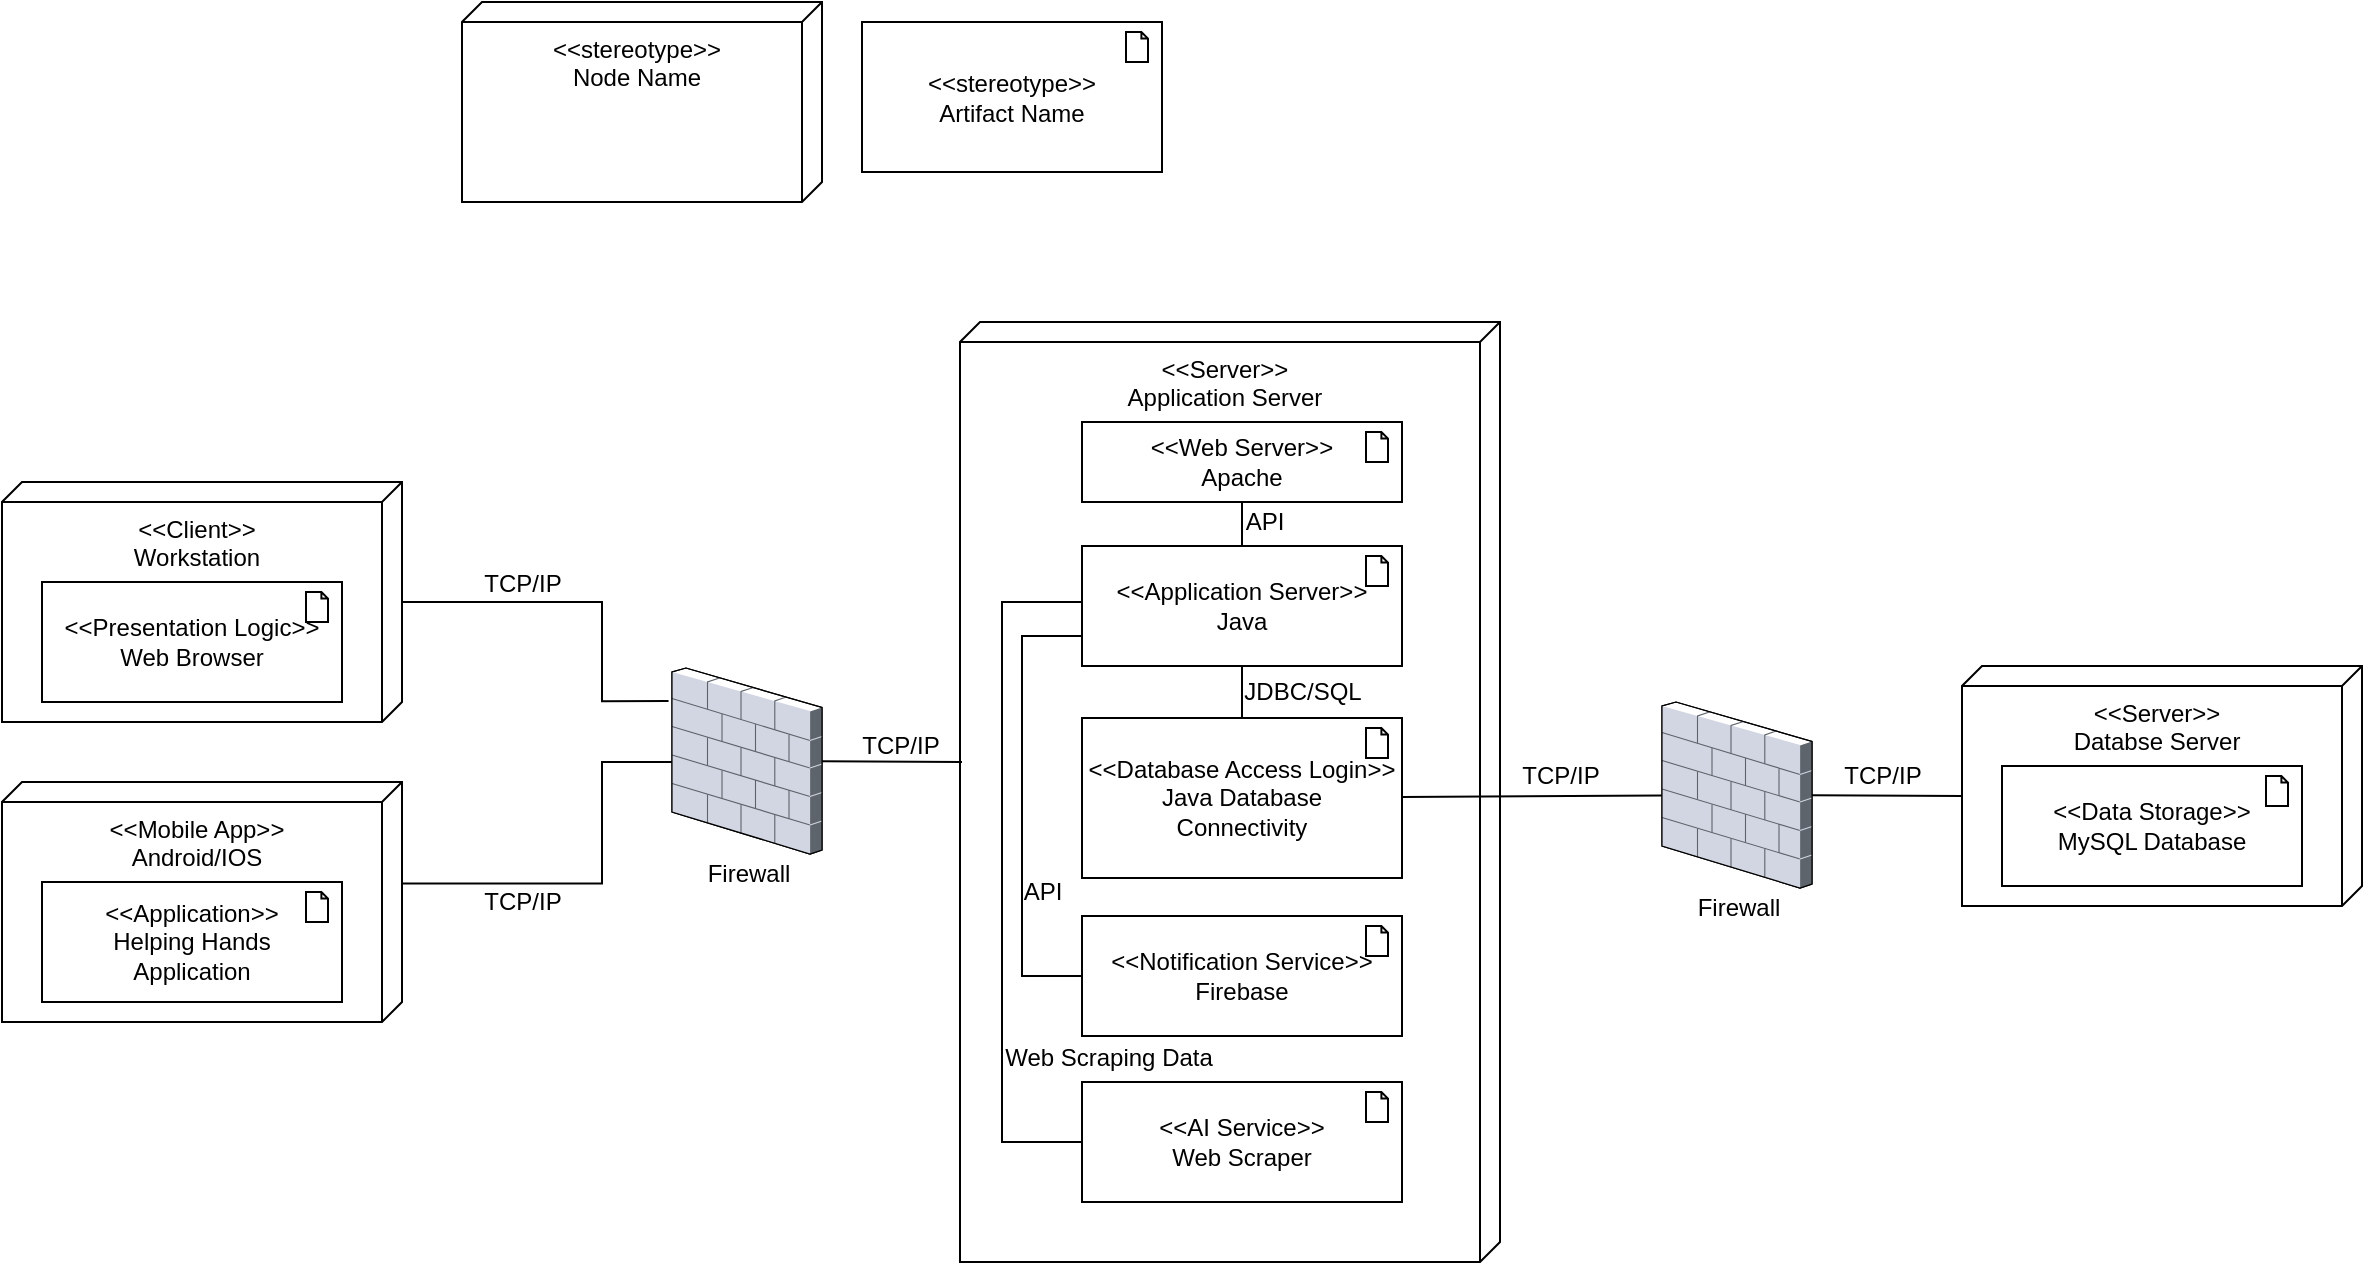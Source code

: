 <mxfile version="26.0.3">
  <diagram name="Page-1" id="d3WzGiYlZAEuq6rOUJl5">
    <mxGraphModel dx="1106" dy="1436" grid="1" gridSize="10" guides="1" tooltips="1" connect="1" arrows="1" fold="1" page="1" pageScale="1" pageWidth="827" pageHeight="1169" math="0" shadow="0">
      <root>
        <mxCell id="0" />
        <mxCell id="1" parent="0" />
        <mxCell id="ERZ3kdBUKcWHJryLTD_q-3" value="&amp;lt;&amp;lt;stereotype&amp;gt;&amp;gt;&lt;div&gt;Node Name&lt;/div&gt;" style="verticalAlign=top;align=center;shape=cube;size=10;direction=south;fontStyle=0;html=1;boundedLbl=1;spacingLeft=5;whiteSpace=wrap;" vertex="1" parent="1">
          <mxGeometry x="70" y="-280" width="180" height="100" as="geometry" />
        </mxCell>
        <mxCell id="ERZ3kdBUKcWHJryLTD_q-11" value="&amp;lt;&amp;lt;stereotype&amp;gt;&amp;gt;&lt;div&gt;Artifact Name&lt;/div&gt;" style="html=1;outlineConnect=0;whiteSpace=wrap;shape=mxgraph.archimate3.application;appType=artifact;archiType=square;" vertex="1" parent="1">
          <mxGeometry x="270" y="-270" width="150" height="75" as="geometry" />
        </mxCell>
        <mxCell id="ERZ3kdBUKcWHJryLTD_q-16" value="" style="group" vertex="1" connectable="0" parent="1">
          <mxGeometry x="-160" y="-40" width="200" height="120" as="geometry" />
        </mxCell>
        <mxCell id="ERZ3kdBUKcWHJryLTD_q-13" value="&amp;lt;&amp;lt;Client&amp;gt;&amp;gt;&lt;div&gt;Workstation&lt;/div&gt;" style="verticalAlign=top;align=center;shape=cube;size=10;direction=south;fontStyle=0;html=1;boundedLbl=1;spacingLeft=5;whiteSpace=wrap;" vertex="1" parent="ERZ3kdBUKcWHJryLTD_q-16">
          <mxGeometry width="200" height="120" as="geometry" />
        </mxCell>
        <mxCell id="ERZ3kdBUKcWHJryLTD_q-15" value="&amp;lt;&amp;lt;Presentation Logic&amp;gt;&amp;gt;&lt;div&gt;Web Browser&lt;/div&gt;" style="html=1;outlineConnect=0;whiteSpace=wrap;shape=mxgraph.archimate3.application;appType=artifact;archiType=square;" vertex="1" parent="ERZ3kdBUKcWHJryLTD_q-16">
          <mxGeometry x="20" y="50" width="150" height="60" as="geometry" />
        </mxCell>
        <mxCell id="ERZ3kdBUKcWHJryLTD_q-21" value="" style="group" vertex="1" connectable="0" parent="1">
          <mxGeometry x="319" y="-120" width="270" height="470" as="geometry" />
        </mxCell>
        <mxCell id="ERZ3kdBUKcWHJryLTD_q-17" value="&amp;lt;&amp;lt;Server&amp;gt;&amp;gt;&lt;div&gt;Application Server&lt;/div&gt;" style="verticalAlign=top;align=center;shape=cube;size=10;direction=south;fontStyle=0;html=1;boundedLbl=1;spacingLeft=5;whiteSpace=wrap;" vertex="1" parent="ERZ3kdBUKcWHJryLTD_q-21">
          <mxGeometry width="270" height="470" as="geometry" />
        </mxCell>
        <mxCell id="ERZ3kdBUKcWHJryLTD_q-30" value="`" style="group" vertex="1" connectable="0" parent="ERZ3kdBUKcWHJryLTD_q-21">
          <mxGeometry x="61" y="70" width="160" height="340" as="geometry" />
        </mxCell>
        <mxCell id="ERZ3kdBUKcWHJryLTD_q-19" value="&amp;lt;&amp;lt;Application Server&amp;gt;&amp;gt;&lt;div&gt;Java&lt;/div&gt;" style="html=1;outlineConnect=0;whiteSpace=wrap;shape=mxgraph.archimate3.application;appType=artifact;archiType=square;" vertex="1" parent="ERZ3kdBUKcWHJryLTD_q-30">
          <mxGeometry y="42" width="160" height="60" as="geometry" />
        </mxCell>
        <mxCell id="ERZ3kdBUKcWHJryLTD_q-20" value="&amp;lt;&amp;lt;Database Access Login&amp;gt;&amp;gt;&lt;div&gt;Java Database&lt;/div&gt;&lt;div&gt;Connectivity&lt;/div&gt;" style="html=1;outlineConnect=0;whiteSpace=wrap;shape=mxgraph.archimate3.application;appType=artifact;archiType=square;" vertex="1" parent="ERZ3kdBUKcWHJryLTD_q-30">
          <mxGeometry y="128" width="160" height="80" as="geometry" />
        </mxCell>
        <mxCell id="ERZ3kdBUKcWHJryLTD_q-28" value="&amp;lt;&amp;lt;Notification Service&amp;gt;&amp;gt;&lt;div&gt;Firebase&lt;/div&gt;" style="html=1;outlineConnect=0;whiteSpace=wrap;shape=mxgraph.archimate3.application;appType=artifact;archiType=square;" vertex="1" parent="ERZ3kdBUKcWHJryLTD_q-30">
          <mxGeometry y="227" width="160" height="60" as="geometry" />
        </mxCell>
        <mxCell id="ERZ3kdBUKcWHJryLTD_q-33" style="rounded=0;orthogonalLoop=1;jettySize=auto;html=1;exitX=0.5;exitY=1;exitDx=0;exitDy=0;exitPerimeter=0;entryX=0.5;entryY=0;entryDx=0;entryDy=0;entryPerimeter=0;endArrow=none;endFill=0;" edge="1" parent="ERZ3kdBUKcWHJryLTD_q-30" source="ERZ3kdBUKcWHJryLTD_q-19" target="ERZ3kdBUKcWHJryLTD_q-20">
          <mxGeometry relative="1" as="geometry" />
        </mxCell>
        <mxCell id="ERZ3kdBUKcWHJryLTD_q-34" style="edgeStyle=orthogonalEdgeStyle;rounded=0;orthogonalLoop=1;jettySize=auto;html=1;exitX=0;exitY=0.75;exitDx=0;exitDy=0;exitPerimeter=0;entryX=0;entryY=0.5;entryDx=0;entryDy=0;entryPerimeter=0;endArrow=none;endFill=0;" edge="1" parent="ERZ3kdBUKcWHJryLTD_q-30" source="ERZ3kdBUKcWHJryLTD_q-19" target="ERZ3kdBUKcWHJryLTD_q-28">
          <mxGeometry relative="1" as="geometry">
            <Array as="points">
              <mxPoint x="-30" y="87" />
              <mxPoint x="-30" y="257" />
            </Array>
          </mxGeometry>
        </mxCell>
        <mxCell id="ERZ3kdBUKcWHJryLTD_q-53" value="API" style="text;html=1;align=center;verticalAlign=middle;resizable=0;points=[];autosize=1;strokeColor=none;fillColor=none;" vertex="1" parent="ERZ3kdBUKcWHJryLTD_q-30">
          <mxGeometry x="71" y="15" width="40" height="30" as="geometry" />
        </mxCell>
        <mxCell id="ERZ3kdBUKcWHJryLTD_q-18" value="&amp;lt;&amp;lt;Web Server&amp;gt;&amp;gt;&lt;div&gt;Apache&lt;/div&gt;" style="html=1;outlineConnect=0;whiteSpace=wrap;shape=mxgraph.archimate3.application;appType=artifact;archiType=square;" vertex="1" parent="ERZ3kdBUKcWHJryLTD_q-21">
          <mxGeometry x="61" y="50" width="160" height="40" as="geometry" />
        </mxCell>
        <mxCell id="ERZ3kdBUKcWHJryLTD_q-32" style="rounded=0;orthogonalLoop=1;jettySize=auto;html=1;exitX=0.5;exitY=1;exitDx=0;exitDy=0;exitPerimeter=0;entryX=0.5;entryY=0;entryDx=0;entryDy=0;entryPerimeter=0;endArrow=none;endFill=0;" edge="1" parent="ERZ3kdBUKcWHJryLTD_q-21" source="ERZ3kdBUKcWHJryLTD_q-18" target="ERZ3kdBUKcWHJryLTD_q-19">
          <mxGeometry relative="1" as="geometry" />
        </mxCell>
        <mxCell id="ERZ3kdBUKcWHJryLTD_q-29" value="&amp;lt;&amp;lt;AI Service&amp;gt;&amp;gt;&lt;div&gt;Web Scraper&lt;/div&gt;" style="html=1;outlineConnect=0;whiteSpace=wrap;shape=mxgraph.archimate3.application;appType=artifact;archiType=square;" vertex="1" parent="ERZ3kdBUKcWHJryLTD_q-21">
          <mxGeometry x="61" y="380" width="160" height="60" as="geometry" />
        </mxCell>
        <mxCell id="ERZ3kdBUKcWHJryLTD_q-37" style="edgeStyle=orthogonalEdgeStyle;rounded=0;orthogonalLoop=1;jettySize=auto;html=1;entryX=0;entryY=0.5;entryDx=0;entryDy=0;entryPerimeter=0;endArrow=none;endFill=0;exitX=0;exitY=0.5;exitDx=0;exitDy=0;exitPerimeter=0;" edge="1" parent="ERZ3kdBUKcWHJryLTD_q-21" source="ERZ3kdBUKcWHJryLTD_q-29" target="ERZ3kdBUKcWHJryLTD_q-19">
          <mxGeometry relative="1" as="geometry">
            <Array as="points">
              <mxPoint x="21" y="410" />
              <mxPoint x="21" y="140" />
              <mxPoint x="61" y="140" />
            </Array>
          </mxGeometry>
        </mxCell>
        <mxCell id="ERZ3kdBUKcWHJryLTD_q-55" value="Web Scraping Data" style="text;html=1;align=center;verticalAlign=middle;resizable=0;points=[];autosize=1;strokeColor=none;fillColor=none;" vertex="1" parent="ERZ3kdBUKcWHJryLTD_q-21">
          <mxGeometry x="9" y="353" width="130" height="30" as="geometry" />
        </mxCell>
        <mxCell id="ERZ3kdBUKcWHJryLTD_q-56" value="API" style="text;html=1;align=center;verticalAlign=middle;resizable=0;points=[];autosize=1;strokeColor=none;fillColor=none;" vertex="1" parent="ERZ3kdBUKcWHJryLTD_q-21">
          <mxGeometry x="21" y="270" width="40" height="30" as="geometry" />
        </mxCell>
        <mxCell id="ERZ3kdBUKcWHJryLTD_q-57" value="JDBC/SQL" style="text;html=1;align=center;verticalAlign=middle;resizable=0;points=[];autosize=1;strokeColor=none;fillColor=none;" vertex="1" parent="ERZ3kdBUKcWHJryLTD_q-21">
          <mxGeometry x="131" y="170" width="80" height="30" as="geometry" />
        </mxCell>
        <mxCell id="ERZ3kdBUKcWHJryLTD_q-22" value="" style="group" vertex="1" connectable="0" parent="1">
          <mxGeometry x="820" y="52" width="200" height="120" as="geometry" />
        </mxCell>
        <mxCell id="ERZ3kdBUKcWHJryLTD_q-23" value="&amp;lt;&amp;lt;Server&amp;gt;&amp;gt;&lt;div&gt;Databse Server&lt;/div&gt;" style="verticalAlign=top;align=center;shape=cube;size=10;direction=south;fontStyle=0;html=1;boundedLbl=1;spacingLeft=5;whiteSpace=wrap;" vertex="1" parent="ERZ3kdBUKcWHJryLTD_q-22">
          <mxGeometry width="200" height="120" as="geometry" />
        </mxCell>
        <mxCell id="ERZ3kdBUKcWHJryLTD_q-24" value="&amp;lt;&amp;lt;Data Storage&amp;gt;&amp;gt;&lt;div&gt;MySQL Database&lt;/div&gt;" style="html=1;outlineConnect=0;whiteSpace=wrap;shape=mxgraph.archimate3.application;appType=artifact;archiType=square;" vertex="1" parent="ERZ3kdBUKcWHJryLTD_q-22">
          <mxGeometry x="20" y="50" width="150" height="60" as="geometry" />
        </mxCell>
        <mxCell id="ERZ3kdBUKcWHJryLTD_q-25" value="" style="group" vertex="1" connectable="0" parent="1">
          <mxGeometry x="-160" y="110" width="200" height="120" as="geometry" />
        </mxCell>
        <mxCell id="ERZ3kdBUKcWHJryLTD_q-26" value="&amp;lt;&amp;lt;Mobile App&amp;gt;&amp;gt;&lt;div&gt;Android/IOS&lt;/div&gt;" style="verticalAlign=top;align=center;shape=cube;size=10;direction=south;fontStyle=0;html=1;boundedLbl=1;spacingLeft=5;whiteSpace=wrap;" vertex="1" parent="ERZ3kdBUKcWHJryLTD_q-25">
          <mxGeometry width="200" height="120" as="geometry" />
        </mxCell>
        <mxCell id="ERZ3kdBUKcWHJryLTD_q-27" value="&amp;lt;&amp;lt;Application&amp;gt;&amp;gt;&lt;div&gt;Helping Hands&lt;/div&gt;&lt;div&gt;Application&lt;/div&gt;" style="html=1;outlineConnect=0;whiteSpace=wrap;shape=mxgraph.archimate3.application;appType=artifact;archiType=square;" vertex="1" parent="ERZ3kdBUKcWHJryLTD_q-25">
          <mxGeometry x="20" y="50" width="150" height="60" as="geometry" />
        </mxCell>
        <mxCell id="ERZ3kdBUKcWHJryLTD_q-31" style="rounded=0;orthogonalLoop=1;jettySize=auto;html=1;endArrow=none;endFill=0;" edge="1" parent="1" source="ERZ3kdBUKcWHJryLTD_q-20" target="ERZ3kdBUKcWHJryLTD_q-59">
          <mxGeometry relative="1" as="geometry" />
        </mxCell>
        <mxCell id="ERZ3kdBUKcWHJryLTD_q-44" value="" style="group" vertex="1" connectable="0" parent="1">
          <mxGeometry x="175" y="53" width="75" height="118" as="geometry" />
        </mxCell>
        <mxCell id="ERZ3kdBUKcWHJryLTD_q-42" value="" style="verticalLabelPosition=bottom;sketch=0;aspect=fixed;html=1;verticalAlign=top;strokeColor=none;align=center;outlineConnect=0;shape=mxgraph.citrix.firewall;" vertex="1" parent="ERZ3kdBUKcWHJryLTD_q-44">
          <mxGeometry width="75" height="93" as="geometry" />
        </mxCell>
        <mxCell id="ERZ3kdBUKcWHJryLTD_q-43" value="Firewall" style="text;html=1;align=center;verticalAlign=middle;resizable=0;points=[];autosize=1;strokeColor=none;fillColor=none;" vertex="1" parent="ERZ3kdBUKcWHJryLTD_q-44">
          <mxGeometry x="7.5" y="88" width="60" height="30" as="geometry" />
        </mxCell>
        <mxCell id="ERZ3kdBUKcWHJryLTD_q-46" style="rounded=0;orthogonalLoop=1;jettySize=auto;html=1;endArrow=none;endFill=0;" edge="1" parent="1" source="ERZ3kdBUKcWHJryLTD_q-42">
          <mxGeometry relative="1" as="geometry">
            <mxPoint x="320" y="100" as="targetPoint" />
          </mxGeometry>
        </mxCell>
        <mxCell id="ERZ3kdBUKcWHJryLTD_q-47" style="edgeStyle=orthogonalEdgeStyle;rounded=0;orthogonalLoop=1;jettySize=auto;html=1;entryX=-0.023;entryY=0.178;entryDx=0;entryDy=0;entryPerimeter=0;endArrow=none;endFill=0;" edge="1" parent="1" source="ERZ3kdBUKcWHJryLTD_q-13" target="ERZ3kdBUKcWHJryLTD_q-42">
          <mxGeometry relative="1" as="geometry">
            <Array as="points">
              <mxPoint x="140" y="20" />
              <mxPoint x="140" y="70" />
            </Array>
          </mxGeometry>
        </mxCell>
        <mxCell id="ERZ3kdBUKcWHJryLTD_q-48" style="edgeStyle=orthogonalEdgeStyle;rounded=0;orthogonalLoop=1;jettySize=auto;html=1;endArrow=none;endFill=0;exitX=0.423;exitY=-0.001;exitDx=0;exitDy=0;exitPerimeter=0;" edge="1" parent="1" source="ERZ3kdBUKcWHJryLTD_q-26" target="ERZ3kdBUKcWHJryLTD_q-42">
          <mxGeometry relative="1" as="geometry">
            <Array as="points">
              <mxPoint x="140" y="161" />
              <mxPoint x="140" y="100" />
            </Array>
          </mxGeometry>
        </mxCell>
        <mxCell id="ERZ3kdBUKcWHJryLTD_q-50" value="TCP/IP" style="text;html=1;align=center;verticalAlign=middle;resizable=0;points=[];autosize=1;strokeColor=none;fillColor=none;" vertex="1" parent="1">
          <mxGeometry x="70" y="-4" width="60" height="30" as="geometry" />
        </mxCell>
        <mxCell id="ERZ3kdBUKcWHJryLTD_q-51" value="TCP/IP" style="text;html=1;align=center;verticalAlign=middle;resizable=0;points=[];autosize=1;strokeColor=none;fillColor=none;" vertex="1" parent="1">
          <mxGeometry x="70" y="155" width="60" height="30" as="geometry" />
        </mxCell>
        <mxCell id="ERZ3kdBUKcWHJryLTD_q-52" value="TCP/IP" style="text;html=1;align=center;verticalAlign=middle;resizable=0;points=[];autosize=1;strokeColor=none;fillColor=none;" vertex="1" parent="1">
          <mxGeometry x="259" y="77" width="60" height="30" as="geometry" />
        </mxCell>
        <mxCell id="ERZ3kdBUKcWHJryLTD_q-54" value="TCP/IP" style="text;html=1;align=center;verticalAlign=middle;resizable=0;points=[];autosize=1;strokeColor=none;fillColor=none;" vertex="1" parent="1">
          <mxGeometry x="589" y="92" width="60" height="30" as="geometry" />
        </mxCell>
        <mxCell id="ERZ3kdBUKcWHJryLTD_q-58" value="" style="group" vertex="1" connectable="0" parent="1">
          <mxGeometry x="670" y="70" width="75" height="118" as="geometry" />
        </mxCell>
        <mxCell id="ERZ3kdBUKcWHJryLTD_q-59" value="" style="verticalLabelPosition=bottom;sketch=0;aspect=fixed;html=1;verticalAlign=top;strokeColor=none;align=center;outlineConnect=0;shape=mxgraph.citrix.firewall;" vertex="1" parent="ERZ3kdBUKcWHJryLTD_q-58">
          <mxGeometry width="75" height="93" as="geometry" />
        </mxCell>
        <mxCell id="ERZ3kdBUKcWHJryLTD_q-60" value="Firewall" style="text;html=1;align=center;verticalAlign=middle;resizable=0;points=[];autosize=1;strokeColor=none;fillColor=none;" vertex="1" parent="ERZ3kdBUKcWHJryLTD_q-58">
          <mxGeometry x="7.5" y="88" width="60" height="30" as="geometry" />
        </mxCell>
        <mxCell id="ERZ3kdBUKcWHJryLTD_q-62" style="rounded=0;orthogonalLoop=1;jettySize=auto;html=1;entryX=0;entryY=0;entryDx=65;entryDy=200;entryPerimeter=0;endArrow=none;endFill=0;" edge="1" parent="1" source="ERZ3kdBUKcWHJryLTD_q-59" target="ERZ3kdBUKcWHJryLTD_q-23">
          <mxGeometry relative="1" as="geometry" />
        </mxCell>
        <mxCell id="ERZ3kdBUKcWHJryLTD_q-63" value="TCP/IP" style="text;html=1;align=center;verticalAlign=middle;resizable=0;points=[];autosize=1;strokeColor=none;fillColor=none;" vertex="1" parent="1">
          <mxGeometry x="750" y="92" width="60" height="30" as="geometry" />
        </mxCell>
      </root>
    </mxGraphModel>
  </diagram>
</mxfile>
